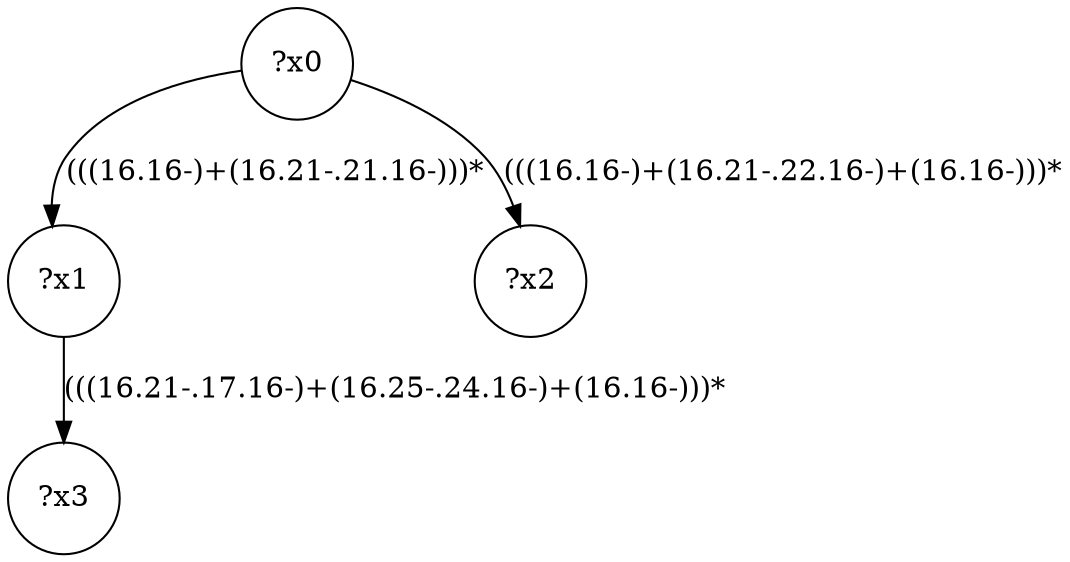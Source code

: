 digraph g {
	x0 [shape=circle, label="?x0"];
	x1 [shape=circle, label="?x1"];
	x0 -> x1 [label="(((16.16-)+(16.21-.21.16-)))*"];
	x2 [shape=circle, label="?x2"];
	x0 -> x2 [label="(((16.16-)+(16.21-.22.16-)+(16.16-)))*"];
	x3 [shape=circle, label="?x3"];
	x1 -> x3 [label="(((16.21-.17.16-)+(16.25-.24.16-)+(16.16-)))*"];
}

